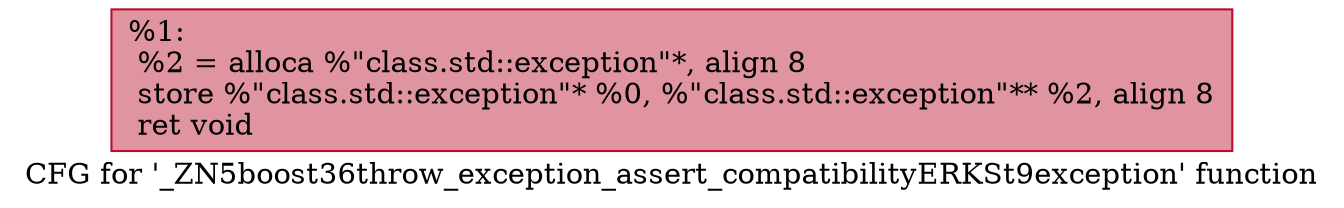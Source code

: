 digraph "CFG for '_ZN5boost36throw_exception_assert_compatibilityERKSt9exception' function" {
	label="CFG for '_ZN5boost36throw_exception_assert_compatibilityERKSt9exception' function";

	Node0x55aa9bb85950 [shape=record,color="#b70d28ff", style=filled, fillcolor="#b70d2870",label="{%1:\l  %2 = alloca %\"class.std::exception\"*, align 8\l  store %\"class.std::exception\"* %0, %\"class.std::exception\"** %2, align 8\l  ret void\l}"];
}
